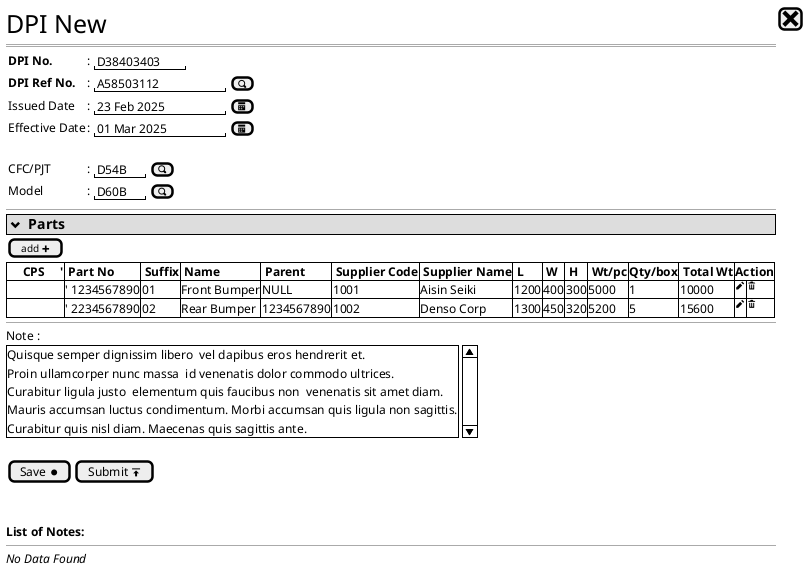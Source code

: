 /'
As a PCD/PPM PIC I want to create a new CPS by copying existing CPS
So I don't have to create CPS from scratch

Given I on CPS New form
and I select existing CPS No
When I leave the CPS Ref text field
Then all fields fill in from copied CPS
'/
@startuml
@startsalt
{
  <size:25>DPI New |[<size:25><&x>]|*
  ==
  {
    {
      <b>DPI No. |: {|" D38403403 " |}
      <b>DPI Ref No. |: {|" A58503112      "|[<&magnifying-glass>]}| *
      Issued Date    |: {|" 23 Feb 2025    "| [<&calendar>]|}
      Effective Date |: {|" 01 Mar 2025    "| [<&calendar>]|}
      .
      CFC/PJT      |: {|"D54B  " | [<&magnifying-glass>]}
      Model        |: {|"D60B  " | [<&magnifying-glass>]}
    }
  }
  --
  {*
    <b><size:14> <&chevron-bottom>  Parts
  }
  {
    |[<size:10>add <&plus>] |*
  }
  {#
    |<b>     CPS     '|<b> Part No  |<b> Suffix |<b> Name      |<b> Parent  |<b> Supplier Code |<b> Supplier Name |<b> L |<b> W |<b> H |<b> Wt/pc |<b>Qty/box|<b> Total Wt |<b>Action|*
    |.                |' 1234567890 | 01        | Front Bumper | NULL       | 1001             | Aisin Seiki      | 1200 | 400  | 300  | 5000     |1         |10000        |<&pencil>|<&trash>|*
    |.                |' 2234567890 | 02        | Rear Bumper  | 1234567890 | 1002             | Denso Corp       | 1300 | 450  | 320  | 5200     |5         |15600        |<&pencil>|<&trash>|*
  }
  --
  Note : 
  {SI
    Quisque semper dignissim libero  vel dapibus eros hendrerit et.
    Proin ullamcorper nunc massa  id venenatis dolor commodo ultrices.
    Curabitur ligula justo  elementum quis faucibus non  venenatis sit amet diam.
    Mauris accumsan luctus condimentum. Morbi accumsan quis ligula non sagittis.
    Curabitur quis nisl diam. Maecenas quis sagittis ante.
  }
  .  
  {[Save <&media-record>] | [Submit <&data-transfer-upload>]}
  .
  .
  <b>List of Notes:
  --
  <i>No Data Found </i>
}
@endsalt
@enduml
